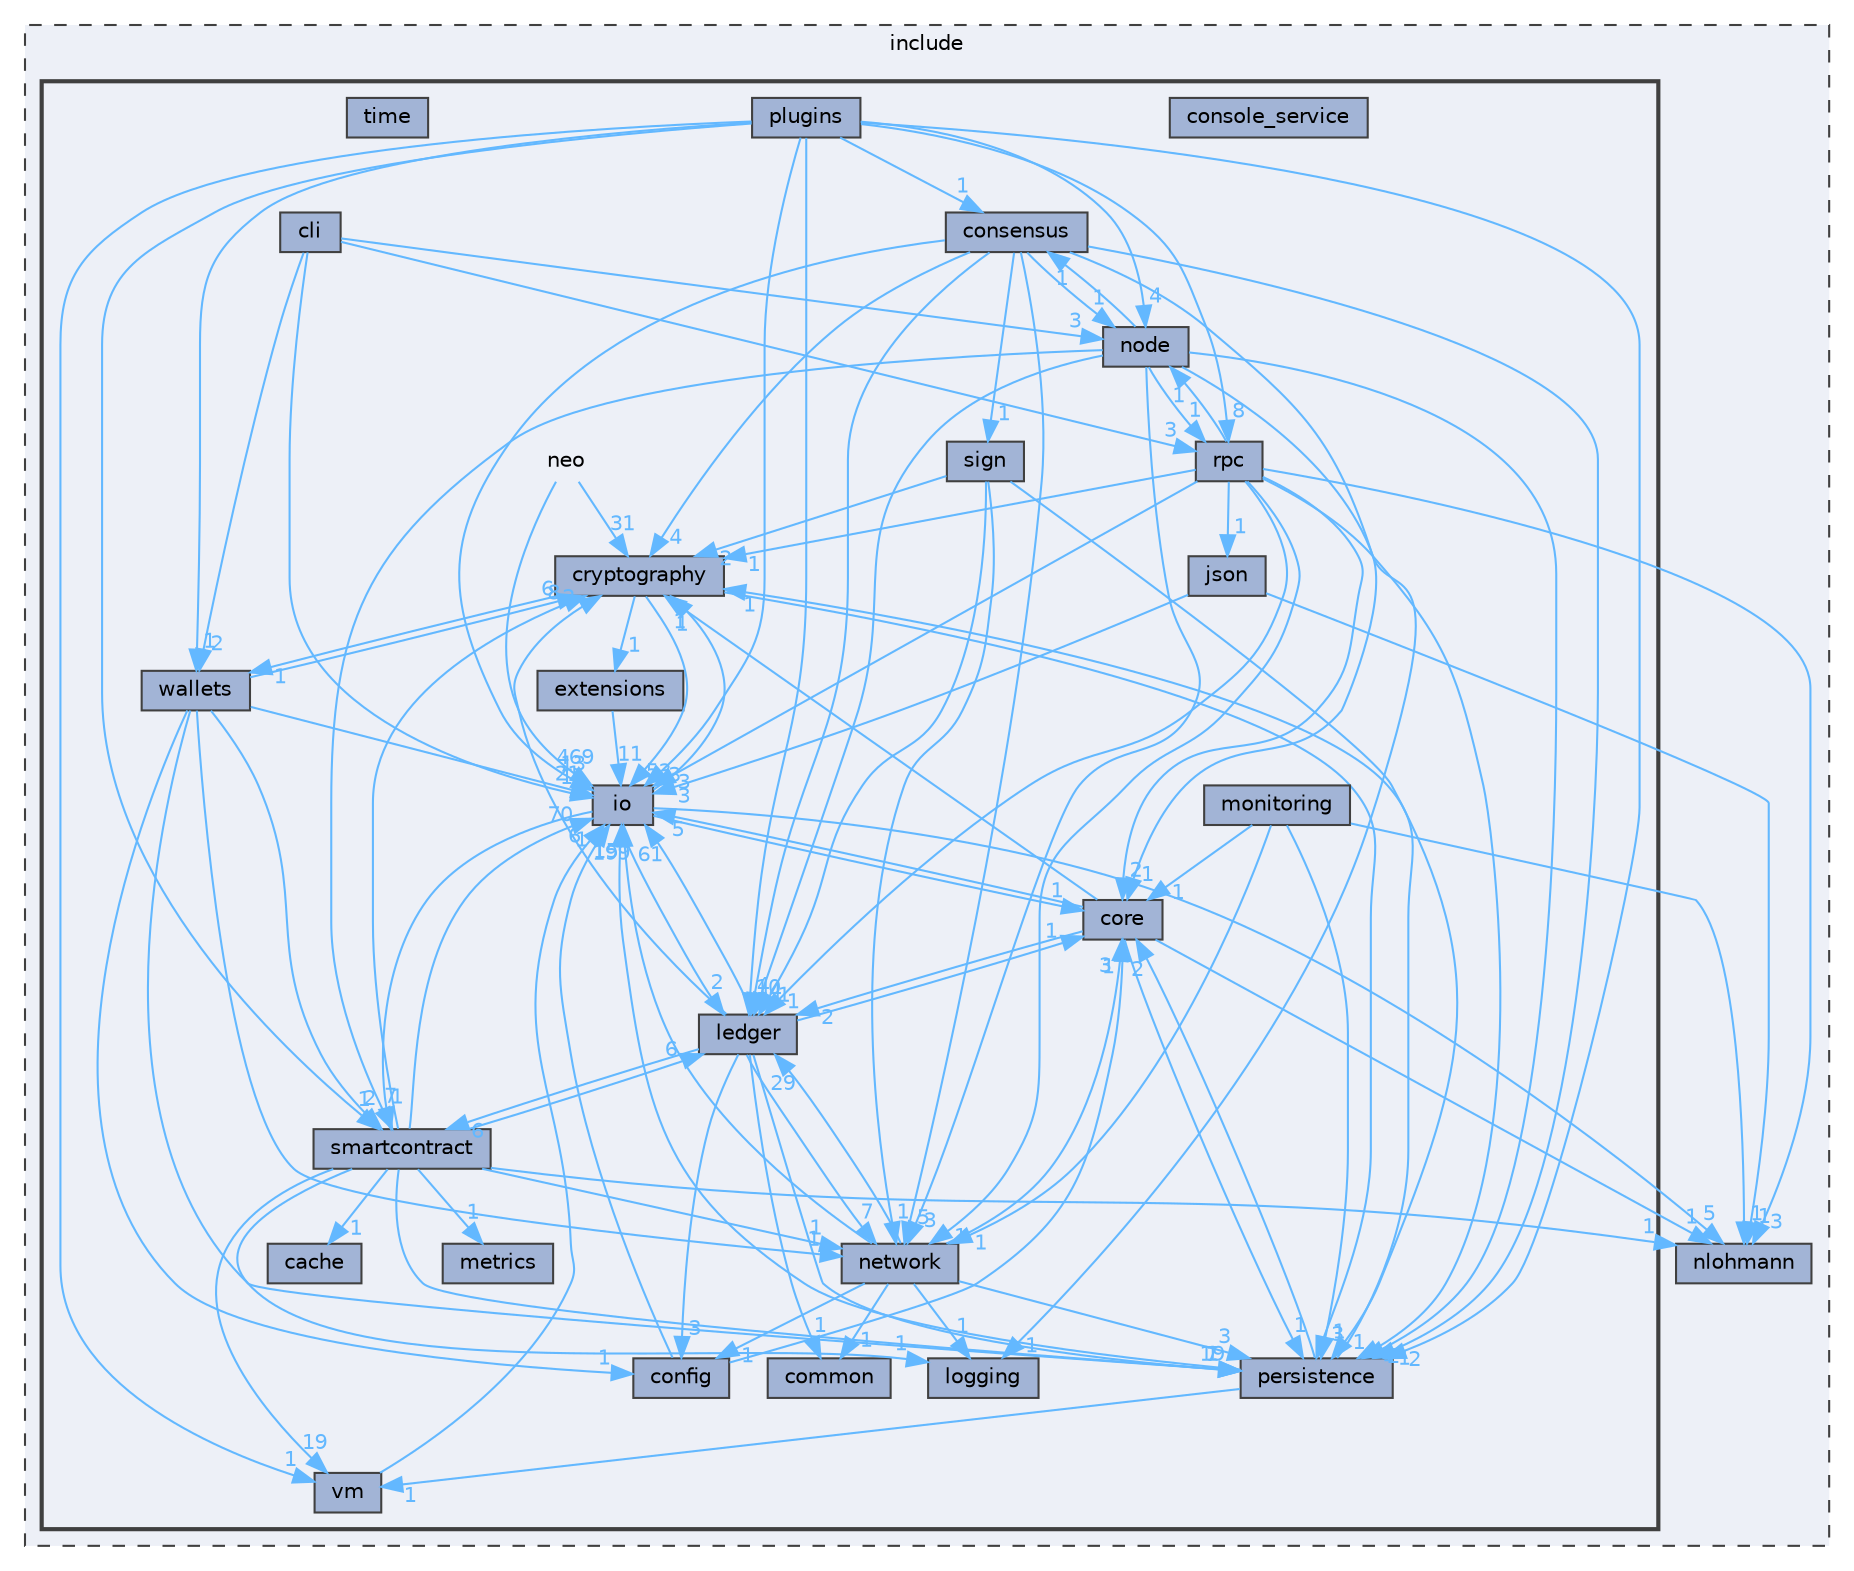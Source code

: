 digraph "include/neo"
{
 // LATEX_PDF_SIZE
  bgcolor="transparent";
  edge [fontname=Helvetica,fontsize=10,labelfontname=Helvetica,labelfontsize=10];
  node [fontname=Helvetica,fontsize=10,shape=box,height=0.2,width=0.4];
  compound=true
  subgraph clusterdir_d44c64559bbebec7f509842c48db8b23 {
    graph [ bgcolor="#edf0f7", pencolor="grey25", label="include", fontname=Helvetica,fontsize=10 style="filled,dashed", URL="dir_d44c64559bbebec7f509842c48db8b23.html",tooltip=""]
  dir_fa316d1ecd71465cbeab17f4208e6946 [label="nlohmann", fillcolor="#a2b4d6", color="grey25", style="filled", URL="dir_fa316d1ecd71465cbeab17f4208e6946.html",tooltip=""];
  subgraph clusterdir_8edea8149d7e00842ba8fdc4f4695c6b {
    graph [ bgcolor="#edf0f7", pencolor="grey25", label="", fontname=Helvetica,fontsize=10 style="filled,bold", URL="dir_8edea8149d7e00842ba8fdc4f4695c6b.html",tooltip=""]
    dir_8edea8149d7e00842ba8fdc4f4695c6b [shape=plaintext, label="neo"];
  dir_3ec327793683500a32dd84b2b76d3fe3 [label="cache", fillcolor="#a2b4d6", color="grey25", style="filled", URL="dir_3ec327793683500a32dd84b2b76d3fe3.html",tooltip=""];
  dir_0ffdde4be58806e7b1f8687555361a58 [label="cli", fillcolor="#a2b4d6", color="grey25", style="filled", URL="dir_0ffdde4be58806e7b1f8687555361a58.html",tooltip=""];
  dir_42158325fcaf772edac7fdf01d4e3bd7 [label="common", fillcolor="#a2b4d6", color="grey25", style="filled", URL="dir_42158325fcaf772edac7fdf01d4e3bd7.html",tooltip=""];
  dir_ab6adf0d2cf033aa28a1ee10625cf246 [label="config", fillcolor="#a2b4d6", color="grey25", style="filled", URL="dir_ab6adf0d2cf033aa28a1ee10625cf246.html",tooltip=""];
  dir_17f66877bc34a819ec0ab62842670111 [label="consensus", fillcolor="#a2b4d6", color="grey25", style="filled", URL="dir_17f66877bc34a819ec0ab62842670111.html",tooltip=""];
  dir_cdd2e2a2c6a9d7f120ed0cccd764700a [label="console_service", fillcolor="#a2b4d6", color="grey25", style="filled", URL="dir_cdd2e2a2c6a9d7f120ed0cccd764700a.html",tooltip=""];
  dir_7512adf86799035ca2a27394cfceeffe [label="core", fillcolor="#a2b4d6", color="grey25", style="filled", URL="dir_7512adf86799035ca2a27394cfceeffe.html",tooltip=""];
  dir_13a601a931e8adce0785ba6498e440f3 [label="cryptography", fillcolor="#a2b4d6", color="grey25", style="filled", URL="dir_13a601a931e8adce0785ba6498e440f3.html",tooltip=""];
  dir_5fa352355c9d668b8546abfac3ba6ecb [label="extensions", fillcolor="#a2b4d6", color="grey25", style="filled", URL="dir_5fa352355c9d668b8546abfac3ba6ecb.html",tooltip=""];
  dir_a46a28fba43bd7a324367dd633ce3fbb [label="io", fillcolor="#a2b4d6", color="grey25", style="filled", URL="dir_a46a28fba43bd7a324367dd633ce3fbb.html",tooltip=""];
  dir_d0e3148e3d9b1ece4eb84b3964ad411e [label="json", fillcolor="#a2b4d6", color="grey25", style="filled", URL="dir_d0e3148e3d9b1ece4eb84b3964ad411e.html",tooltip=""];
  dir_265785174721d141513467cd49f63251 [label="ledger", fillcolor="#a2b4d6", color="grey25", style="filled", URL="dir_265785174721d141513467cd49f63251.html",tooltip=""];
  dir_c05ada2e0bde29b000c32b6c7f65477e [label="logging", fillcolor="#a2b4d6", color="grey25", style="filled", URL="dir_c05ada2e0bde29b000c32b6c7f65477e.html",tooltip=""];
  dir_ad0d22e95fbc3eb42b88d4404e9b0810 [label="metrics", fillcolor="#a2b4d6", color="grey25", style="filled", URL="dir_ad0d22e95fbc3eb42b88d4404e9b0810.html",tooltip=""];
  dir_00f5f667de36e8161a14c41e91982324 [label="monitoring", fillcolor="#a2b4d6", color="grey25", style="filled", URL="dir_00f5f667de36e8161a14c41e91982324.html",tooltip=""];
  dir_70f7bc972b7ef8396e0400925c4092c0 [label="network", fillcolor="#a2b4d6", color="grey25", style="filled", URL="dir_70f7bc972b7ef8396e0400925c4092c0.html",tooltip=""];
  dir_6040a20259bcd1eadf9922f62828b8b8 [label="node", fillcolor="#a2b4d6", color="grey25", style="filled", URL="dir_6040a20259bcd1eadf9922f62828b8b8.html",tooltip=""];
  dir_37d8e5daf0ea5fe7c879fdd1c39eb55f [label="persistence", fillcolor="#a2b4d6", color="grey25", style="filled", URL="dir_37d8e5daf0ea5fe7c879fdd1c39eb55f.html",tooltip=""];
  dir_e6b1bb49b65928e1f5debe882fb55f90 [label="plugins", fillcolor="#a2b4d6", color="grey25", style="filled", URL="dir_e6b1bb49b65928e1f5debe882fb55f90.html",tooltip=""];
  dir_ad9fb0198c80435b3ef6758c4693691a [label="rpc", fillcolor="#a2b4d6", color="grey25", style="filled", URL="dir_ad9fb0198c80435b3ef6758c4693691a.html",tooltip=""];
  dir_649efbb0da7b963c067db656448dcfaf [label="sign", fillcolor="#a2b4d6", color="grey25", style="filled", URL="dir_649efbb0da7b963c067db656448dcfaf.html",tooltip=""];
  dir_1d072b0644af2f90e688c66b43067f89 [label="smartcontract", fillcolor="#a2b4d6", color="grey25", style="filled", URL="dir_1d072b0644af2f90e688c66b43067f89.html",tooltip=""];
  dir_aed73be155f128b227e4cce9e5ed9517 [label="time", fillcolor="#a2b4d6", color="grey25", style="filled", URL="dir_aed73be155f128b227e4cce9e5ed9517.html",tooltip=""];
  dir_16c01f464805871b0396c36eb2474401 [label="vm", fillcolor="#a2b4d6", color="grey25", style="filled", URL="dir_16c01f464805871b0396c36eb2474401.html",tooltip=""];
  dir_71a3caae203f875803ca2b4c19c35b2e [label="wallets", fillcolor="#a2b4d6", color="grey25", style="filled", URL="dir_71a3caae203f875803ca2b4c19c35b2e.html",tooltip=""];
  }
  }
  dir_8edea8149d7e00842ba8fdc4f4695c6b->dir_13a601a931e8adce0785ba6498e440f3 [headlabel="31", labeldistance=1.5 headhref="dir_000036_000012.html" href="dir_000036_000012.html" color="steelblue1" fontcolor="steelblue1"];
  dir_8edea8149d7e00842ba8fdc4f4695c6b->dir_a46a28fba43bd7a324367dd633ce3fbb [headlabel="469", labeldistance=1.5 headhref="dir_000036_000020.html" href="dir_000036_000020.html" color="steelblue1" fontcolor="steelblue1"];
  dir_0ffdde4be58806e7b1f8687555361a58->dir_6040a20259bcd1eadf9922f62828b8b8 [headlabel="3", labeldistance=1.5 headhref="dir_000002_000042.html" href="dir_000002_000042.html" color="steelblue1" fontcolor="steelblue1"];
  dir_0ffdde4be58806e7b1f8687555361a58->dir_71a3caae203f875803ca2b4c19c35b2e [headlabel="2", labeldistance=1.5 headhref="dir_000002_000064.html" href="dir_000002_000064.html" color="steelblue1" fontcolor="steelblue1"];
  dir_0ffdde4be58806e7b1f8687555361a58->dir_a46a28fba43bd7a324367dd633ce3fbb [headlabel="1", labeldistance=1.5 headhref="dir_000002_000020.html" href="dir_000002_000020.html" color="steelblue1" fontcolor="steelblue1"];
  dir_0ffdde4be58806e7b1f8687555361a58->dir_ad9fb0198c80435b3ef6758c4693691a [headlabel="3", labeldistance=1.5 headhref="dir_000002_000053.html" href="dir_000002_000053.html" color="steelblue1" fontcolor="steelblue1"];
  dir_ab6adf0d2cf033aa28a1ee10625cf246->dir_7512adf86799035ca2a27394cfceeffe [headlabel="1", labeldistance=1.5 headhref="dir_000005_000010.html" href="dir_000005_000010.html" color="steelblue1" fontcolor="steelblue1"];
  dir_ab6adf0d2cf033aa28a1ee10625cf246->dir_a46a28fba43bd7a324367dd633ce3fbb [headlabel="1", labeldistance=1.5 headhref="dir_000005_000020.html" href="dir_000005_000020.html" color="steelblue1" fontcolor="steelblue1"];
  dir_17f66877bc34a819ec0ab62842670111->dir_13a601a931e8adce0785ba6498e440f3 [headlabel="4", labeldistance=1.5 headhref="dir_000006_000012.html" href="dir_000006_000012.html" color="steelblue1" fontcolor="steelblue1"];
  dir_17f66877bc34a819ec0ab62842670111->dir_265785174721d141513467cd49f63251 [headlabel="10", labeldistance=1.5 headhref="dir_000006_000024.html" href="dir_000006_000024.html" color="steelblue1" fontcolor="steelblue1"];
  dir_17f66877bc34a819ec0ab62842670111->dir_37d8e5daf0ea5fe7c879fdd1c39eb55f [headlabel="1", labeldistance=1.5 headhref="dir_000006_000049.html" href="dir_000006_000049.html" color="steelblue1" fontcolor="steelblue1"];
  dir_17f66877bc34a819ec0ab62842670111->dir_6040a20259bcd1eadf9922f62828b8b8 [headlabel="1", labeldistance=1.5 headhref="dir_000006_000042.html" href="dir_000006_000042.html" color="steelblue1" fontcolor="steelblue1"];
  dir_17f66877bc34a819ec0ab62842670111->dir_649efbb0da7b963c067db656448dcfaf [headlabel="1", labeldistance=1.5 headhref="dir_000006_000055.html" href="dir_000006_000055.html" color="steelblue1" fontcolor="steelblue1"];
  dir_17f66877bc34a819ec0ab62842670111->dir_70f7bc972b7ef8396e0400925c4092c0 [headlabel="5", labeldistance=1.5 headhref="dir_000006_000039.html" href="dir_000006_000039.html" color="steelblue1" fontcolor="steelblue1"];
  dir_17f66877bc34a819ec0ab62842670111->dir_7512adf86799035ca2a27394cfceeffe [headlabel="1", labeldistance=1.5 headhref="dir_000006_000010.html" href="dir_000006_000010.html" color="steelblue1" fontcolor="steelblue1"];
  dir_17f66877bc34a819ec0ab62842670111->dir_a46a28fba43bd7a324367dd633ce3fbb [headlabel="13", labeldistance=1.5 headhref="dir_000006_000020.html" href="dir_000006_000020.html" color="steelblue1" fontcolor="steelblue1"];
  dir_7512adf86799035ca2a27394cfceeffe->dir_13a601a931e8adce0785ba6498e440f3 [headlabel="1", labeldistance=1.5 headhref="dir_000010_000012.html" href="dir_000010_000012.html" color="steelblue1" fontcolor="steelblue1"];
  dir_7512adf86799035ca2a27394cfceeffe->dir_265785174721d141513467cd49f63251 [headlabel="2", labeldistance=1.5 headhref="dir_000010_000024.html" href="dir_000010_000024.html" color="steelblue1" fontcolor="steelblue1"];
  dir_7512adf86799035ca2a27394cfceeffe->dir_37d8e5daf0ea5fe7c879fdd1c39eb55f [headlabel="1", labeldistance=1.5 headhref="dir_000010_000049.html" href="dir_000010_000049.html" color="steelblue1" fontcolor="steelblue1"];
  dir_7512adf86799035ca2a27394cfceeffe->dir_a46a28fba43bd7a324367dd633ce3fbb [headlabel="5", labeldistance=1.5 headhref="dir_000010_000020.html" href="dir_000010_000020.html" color="steelblue1" fontcolor="steelblue1"];
  dir_7512adf86799035ca2a27394cfceeffe->dir_fa316d1ecd71465cbeab17f4208e6946 [headlabel="1", labeldistance=1.5 headhref="dir_000010_000041.html" href="dir_000010_000041.html" color="steelblue1" fontcolor="steelblue1"];
  dir_13a601a931e8adce0785ba6498e440f3->dir_71a3caae203f875803ca2b4c19c35b2e [headlabel="1", labeldistance=1.5 headhref="dir_000012_000064.html" href="dir_000012_000064.html" color="steelblue1" fontcolor="steelblue1"];
  dir_13a601a931e8adce0785ba6498e440f3->dir_a46a28fba43bd7a324367dd633ce3fbb [headlabel="53", labeldistance=1.5 headhref="dir_000012_000020.html" href="dir_000012_000020.html" color="steelblue1" fontcolor="steelblue1"];
  dir_13a601a931e8adce0785ba6498e440f3->dir_5fa352355c9d668b8546abfac3ba6ecb [headlabel="1", labeldistance=1.5 headhref="dir_000012_000016.html" href="dir_000012_000016.html" color="steelblue1" fontcolor="steelblue1"];
  dir_13a601a931e8adce0785ba6498e440f3->dir_37d8e5daf0ea5fe7c879fdd1c39eb55f [headlabel="3", labeldistance=1.5 headhref="dir_000012_000049.html" href="dir_000012_000049.html" color="steelblue1" fontcolor="steelblue1"];
  dir_5fa352355c9d668b8546abfac3ba6ecb->dir_a46a28fba43bd7a324367dd633ce3fbb [headlabel="11", labeldistance=1.5 headhref="dir_000016_000020.html" href="dir_000016_000020.html" color="steelblue1" fontcolor="steelblue1"];
  dir_a46a28fba43bd7a324367dd633ce3fbb->dir_13a601a931e8adce0785ba6498e440f3 [headlabel="1", labeldistance=1.5 headhref="dir_000020_000012.html" href="dir_000020_000012.html" color="steelblue1" fontcolor="steelblue1"];
  dir_a46a28fba43bd7a324367dd633ce3fbb->dir_1d072b0644af2f90e688c66b43067f89 [headlabel="1", labeldistance=1.5 headhref="dir_000020_000056.html" href="dir_000020_000056.html" color="steelblue1" fontcolor="steelblue1"];
  dir_a46a28fba43bd7a324367dd633ce3fbb->dir_265785174721d141513467cd49f63251 [headlabel="2", labeldistance=1.5 headhref="dir_000020_000024.html" href="dir_000020_000024.html" color="steelblue1" fontcolor="steelblue1"];
  dir_a46a28fba43bd7a324367dd633ce3fbb->dir_7512adf86799035ca2a27394cfceeffe [headlabel="1", labeldistance=1.5 headhref="dir_000020_000010.html" href="dir_000020_000010.html" color="steelblue1" fontcolor="steelblue1"];
  dir_a46a28fba43bd7a324367dd633ce3fbb->dir_fa316d1ecd71465cbeab17f4208e6946 [headlabel="5", labeldistance=1.5 headhref="dir_000020_000041.html" href="dir_000020_000041.html" color="steelblue1" fontcolor="steelblue1"];
  dir_d0e3148e3d9b1ece4eb84b3964ad411e->dir_a46a28fba43bd7a324367dd633ce3fbb [headlabel="3", labeldistance=1.5 headhref="dir_000022_000020.html" href="dir_000022_000020.html" color="steelblue1" fontcolor="steelblue1"];
  dir_d0e3148e3d9b1ece4eb84b3964ad411e->dir_fa316d1ecd71465cbeab17f4208e6946 [headlabel="1", labeldistance=1.5 headhref="dir_000022_000041.html" href="dir_000022_000041.html" color="steelblue1" fontcolor="steelblue1"];
  dir_265785174721d141513467cd49f63251->dir_13a601a931e8adce0785ba6498e440f3 [headlabel="2", labeldistance=1.5 headhref="dir_000024_000012.html" href="dir_000024_000012.html" color="steelblue1" fontcolor="steelblue1"];
  dir_265785174721d141513467cd49f63251->dir_1d072b0644af2f90e688c66b43067f89 [headlabel="6", labeldistance=1.5 headhref="dir_000024_000056.html" href="dir_000024_000056.html" color="steelblue1" fontcolor="steelblue1"];
  dir_265785174721d141513467cd49f63251->dir_37d8e5daf0ea5fe7c879fdd1c39eb55f [headlabel="7", labeldistance=1.5 headhref="dir_000024_000049.html" href="dir_000024_000049.html" color="steelblue1" fontcolor="steelblue1"];
  dir_265785174721d141513467cd49f63251->dir_42158325fcaf772edac7fdf01d4e3bd7 [headlabel="1", labeldistance=1.5 headhref="dir_000024_000004.html" href="dir_000024_000004.html" color="steelblue1" fontcolor="steelblue1"];
  dir_265785174721d141513467cd49f63251->dir_70f7bc972b7ef8396e0400925c4092c0 [headlabel="7", labeldistance=1.5 headhref="dir_000024_000039.html" href="dir_000024_000039.html" color="steelblue1" fontcolor="steelblue1"];
  dir_265785174721d141513467cd49f63251->dir_7512adf86799035ca2a27394cfceeffe [headlabel="1", labeldistance=1.5 headhref="dir_000024_000010.html" href="dir_000024_000010.html" color="steelblue1" fontcolor="steelblue1"];
  dir_265785174721d141513467cd49f63251->dir_a46a28fba43bd7a324367dd633ce3fbb [headlabel="61", labeldistance=1.5 headhref="dir_000024_000020.html" href="dir_000024_000020.html" color="steelblue1" fontcolor="steelblue1"];
  dir_265785174721d141513467cd49f63251->dir_ab6adf0d2cf033aa28a1ee10625cf246 [headlabel="3", labeldistance=1.5 headhref="dir_000024_000005.html" href="dir_000024_000005.html" color="steelblue1" fontcolor="steelblue1"];
  dir_00f5f667de36e8161a14c41e91982324->dir_37d8e5daf0ea5fe7c879fdd1c39eb55f [headlabel="1", labeldistance=1.5 headhref="dir_000031_000049.html" href="dir_000031_000049.html" color="steelblue1" fontcolor="steelblue1"];
  dir_00f5f667de36e8161a14c41e91982324->dir_70f7bc972b7ef8396e0400925c4092c0 [headlabel="1", labeldistance=1.5 headhref="dir_000031_000039.html" href="dir_000031_000039.html" color="steelblue1" fontcolor="steelblue1"];
  dir_00f5f667de36e8161a14c41e91982324->dir_7512adf86799035ca2a27394cfceeffe [headlabel="1", labeldistance=1.5 headhref="dir_000031_000010.html" href="dir_000031_000010.html" color="steelblue1" fontcolor="steelblue1"];
  dir_00f5f667de36e8161a14c41e91982324->dir_fa316d1ecd71465cbeab17f4208e6946 [headlabel="1", labeldistance=1.5 headhref="dir_000031_000041.html" href="dir_000031_000041.html" color="steelblue1" fontcolor="steelblue1"];
  dir_70f7bc972b7ef8396e0400925c4092c0->dir_a46a28fba43bd7a324367dd633ce3fbb [headlabel="199", labeldistance=1.5 headhref="dir_000039_000020.html" href="dir_000039_000020.html" color="steelblue1" fontcolor="steelblue1"];
  dir_70f7bc972b7ef8396e0400925c4092c0->dir_c05ada2e0bde29b000c32b6c7f65477e [headlabel="1", labeldistance=1.5 headhref="dir_000039_000026.html" href="dir_000039_000026.html" color="steelblue1" fontcolor="steelblue1"];
  dir_70f7bc972b7ef8396e0400925c4092c0->dir_265785174721d141513467cd49f63251 [headlabel="29", labeldistance=1.5 headhref="dir_000039_000024.html" href="dir_000039_000024.html" color="steelblue1" fontcolor="steelblue1"];
  dir_70f7bc972b7ef8396e0400925c4092c0->dir_7512adf86799035ca2a27394cfceeffe [headlabel="3", labeldistance=1.5 headhref="dir_000039_000010.html" href="dir_000039_000010.html" color="steelblue1" fontcolor="steelblue1"];
  dir_70f7bc972b7ef8396e0400925c4092c0->dir_37d8e5daf0ea5fe7c879fdd1c39eb55f [headlabel="3", labeldistance=1.5 headhref="dir_000039_000049.html" href="dir_000039_000049.html" color="steelblue1" fontcolor="steelblue1"];
  dir_70f7bc972b7ef8396e0400925c4092c0->dir_ab6adf0d2cf033aa28a1ee10625cf246 [headlabel="1", labeldistance=1.5 headhref="dir_000039_000005.html" href="dir_000039_000005.html" color="steelblue1" fontcolor="steelblue1"];
  dir_70f7bc972b7ef8396e0400925c4092c0->dir_42158325fcaf772edac7fdf01d4e3bd7 [headlabel="1", labeldistance=1.5 headhref="dir_000039_000004.html" href="dir_000039_000004.html" color="steelblue1" fontcolor="steelblue1"];
  dir_6040a20259bcd1eadf9922f62828b8b8->dir_17f66877bc34a819ec0ab62842670111 [headlabel="1", labeldistance=1.5 headhref="dir_000042_000006.html" href="dir_000042_000006.html" color="steelblue1" fontcolor="steelblue1"];
  dir_6040a20259bcd1eadf9922f62828b8b8->dir_1d072b0644af2f90e688c66b43067f89 [headlabel="7", labeldistance=1.5 headhref="dir_000042_000056.html" href="dir_000042_000056.html" color="steelblue1" fontcolor="steelblue1"];
  dir_6040a20259bcd1eadf9922f62828b8b8->dir_265785174721d141513467cd49f63251 [headlabel="4", labeldistance=1.5 headhref="dir_000042_000024.html" href="dir_000042_000024.html" color="steelblue1" fontcolor="steelblue1"];
  dir_6040a20259bcd1eadf9922f62828b8b8->dir_37d8e5daf0ea5fe7c879fdd1c39eb55f [headlabel="2", labeldistance=1.5 headhref="dir_000042_000049.html" href="dir_000042_000049.html" color="steelblue1" fontcolor="steelblue1"];
  dir_6040a20259bcd1eadf9922f62828b8b8->dir_70f7bc972b7ef8396e0400925c4092c0 [headlabel="3", labeldistance=1.5 headhref="dir_000042_000039.html" href="dir_000042_000039.html" color="steelblue1" fontcolor="steelblue1"];
  dir_6040a20259bcd1eadf9922f62828b8b8->dir_ad9fb0198c80435b3ef6758c4693691a [headlabel="1", labeldistance=1.5 headhref="dir_000042_000053.html" href="dir_000042_000053.html" color="steelblue1" fontcolor="steelblue1"];
  dir_6040a20259bcd1eadf9922f62828b8b8->dir_c05ada2e0bde29b000c32b6c7f65477e [headlabel="1", labeldistance=1.5 headhref="dir_000042_000026.html" href="dir_000042_000026.html" color="steelblue1" fontcolor="steelblue1"];
  dir_37d8e5daf0ea5fe7c879fdd1c39eb55f->dir_13a601a931e8adce0785ba6498e440f3 [headlabel="1", labeldistance=1.5 headhref="dir_000049_000012.html" href="dir_000049_000012.html" color="steelblue1" fontcolor="steelblue1"];
  dir_37d8e5daf0ea5fe7c879fdd1c39eb55f->dir_16c01f464805871b0396c36eb2474401 [headlabel="1", labeldistance=1.5 headhref="dir_000049_000062.html" href="dir_000049_000062.html" color="steelblue1" fontcolor="steelblue1"];
  dir_37d8e5daf0ea5fe7c879fdd1c39eb55f->dir_7512adf86799035ca2a27394cfceeffe [headlabel="2", labeldistance=1.5 headhref="dir_000049_000010.html" href="dir_000049_000010.html" color="steelblue1" fontcolor="steelblue1"];
  dir_37d8e5daf0ea5fe7c879fdd1c39eb55f->dir_a46a28fba43bd7a324367dd633ce3fbb [headlabel="15", labeldistance=1.5 headhref="dir_000049_000020.html" href="dir_000049_000020.html" color="steelblue1" fontcolor="steelblue1"];
  dir_e6b1bb49b65928e1f5debe882fb55f90->dir_16c01f464805871b0396c36eb2474401 [headlabel="1", labeldistance=1.5 headhref="dir_000051_000062.html" href="dir_000051_000062.html" color="steelblue1" fontcolor="steelblue1"];
  dir_e6b1bb49b65928e1f5debe882fb55f90->dir_17f66877bc34a819ec0ab62842670111 [headlabel="1", labeldistance=1.5 headhref="dir_000051_000006.html" href="dir_000051_000006.html" color="steelblue1" fontcolor="steelblue1"];
  dir_e6b1bb49b65928e1f5debe882fb55f90->dir_1d072b0644af2f90e688c66b43067f89 [headlabel="1", labeldistance=1.5 headhref="dir_000051_000056.html" href="dir_000051_000056.html" color="steelblue1" fontcolor="steelblue1"];
  dir_e6b1bb49b65928e1f5debe882fb55f90->dir_265785174721d141513467cd49f63251 [headlabel="4", labeldistance=1.5 headhref="dir_000051_000024.html" href="dir_000051_000024.html" color="steelblue1" fontcolor="steelblue1"];
  dir_e6b1bb49b65928e1f5debe882fb55f90->dir_37d8e5daf0ea5fe7c879fdd1c39eb55f [headlabel="2", labeldistance=1.5 headhref="dir_000051_000049.html" href="dir_000051_000049.html" color="steelblue1" fontcolor="steelblue1"];
  dir_e6b1bb49b65928e1f5debe882fb55f90->dir_6040a20259bcd1eadf9922f62828b8b8 [headlabel="4", labeldistance=1.5 headhref="dir_000051_000042.html" href="dir_000051_000042.html" color="steelblue1" fontcolor="steelblue1"];
  dir_e6b1bb49b65928e1f5debe882fb55f90->dir_71a3caae203f875803ca2b4c19c35b2e [headlabel="1", labeldistance=1.5 headhref="dir_000051_000064.html" href="dir_000051_000064.html" color="steelblue1" fontcolor="steelblue1"];
  dir_e6b1bb49b65928e1f5debe882fb55f90->dir_a46a28fba43bd7a324367dd633ce3fbb [headlabel="3", labeldistance=1.5 headhref="dir_000051_000020.html" href="dir_000051_000020.html" color="steelblue1" fontcolor="steelblue1"];
  dir_e6b1bb49b65928e1f5debe882fb55f90->dir_ad9fb0198c80435b3ef6758c4693691a [headlabel="8", labeldistance=1.5 headhref="dir_000051_000053.html" href="dir_000051_000053.html" color="steelblue1" fontcolor="steelblue1"];
  dir_ad9fb0198c80435b3ef6758c4693691a->dir_13a601a931e8adce0785ba6498e440f3 [headlabel="1", labeldistance=1.5 headhref="dir_000053_000012.html" href="dir_000053_000012.html" color="steelblue1" fontcolor="steelblue1"];
  dir_ad9fb0198c80435b3ef6758c4693691a->dir_265785174721d141513467cd49f63251 [headlabel="1", labeldistance=1.5 headhref="dir_000053_000024.html" href="dir_000053_000024.html" color="steelblue1" fontcolor="steelblue1"];
  dir_ad9fb0198c80435b3ef6758c4693691a->dir_37d8e5daf0ea5fe7c879fdd1c39eb55f [headlabel="1", labeldistance=1.5 headhref="dir_000053_000049.html" href="dir_000053_000049.html" color="steelblue1" fontcolor="steelblue1"];
  dir_ad9fb0198c80435b3ef6758c4693691a->dir_6040a20259bcd1eadf9922f62828b8b8 [headlabel="1", labeldistance=1.5 headhref="dir_000053_000042.html" href="dir_000053_000042.html" color="steelblue1" fontcolor="steelblue1"];
  dir_ad9fb0198c80435b3ef6758c4693691a->dir_70f7bc972b7ef8396e0400925c4092c0 [headlabel="1", labeldistance=1.5 headhref="dir_000053_000039.html" href="dir_000053_000039.html" color="steelblue1" fontcolor="steelblue1"];
  dir_ad9fb0198c80435b3ef6758c4693691a->dir_7512adf86799035ca2a27394cfceeffe [headlabel="2", labeldistance=1.5 headhref="dir_000053_000010.html" href="dir_000053_000010.html" color="steelblue1" fontcolor="steelblue1"];
  dir_ad9fb0198c80435b3ef6758c4693691a->dir_a46a28fba43bd7a324367dd633ce3fbb [headlabel="3", labeldistance=1.5 headhref="dir_000053_000020.html" href="dir_000053_000020.html" color="steelblue1" fontcolor="steelblue1"];
  dir_ad9fb0198c80435b3ef6758c4693691a->dir_d0e3148e3d9b1ece4eb84b3964ad411e [headlabel="1", labeldistance=1.5 headhref="dir_000053_000022.html" href="dir_000053_000022.html" color="steelblue1" fontcolor="steelblue1"];
  dir_ad9fb0198c80435b3ef6758c4693691a->dir_fa316d1ecd71465cbeab17f4208e6946 [headlabel="3", labeldistance=1.5 headhref="dir_000053_000041.html" href="dir_000053_000041.html" color="steelblue1" fontcolor="steelblue1"];
  dir_649efbb0da7b963c067db656448dcfaf->dir_13a601a931e8adce0785ba6498e440f3 [headlabel="2", labeldistance=1.5 headhref="dir_000055_000012.html" href="dir_000055_000012.html" color="steelblue1" fontcolor="steelblue1"];
  dir_649efbb0da7b963c067db656448dcfaf->dir_265785174721d141513467cd49f63251 [headlabel="1", labeldistance=1.5 headhref="dir_000055_000024.html" href="dir_000055_000024.html" color="steelblue1" fontcolor="steelblue1"];
  dir_649efbb0da7b963c067db656448dcfaf->dir_37d8e5daf0ea5fe7c879fdd1c39eb55f [headlabel="1", labeldistance=1.5 headhref="dir_000055_000049.html" href="dir_000055_000049.html" color="steelblue1" fontcolor="steelblue1"];
  dir_649efbb0da7b963c067db656448dcfaf->dir_70f7bc972b7ef8396e0400925c4092c0 [headlabel="1", labeldistance=1.5 headhref="dir_000055_000039.html" href="dir_000055_000039.html" color="steelblue1" fontcolor="steelblue1"];
  dir_1d072b0644af2f90e688c66b43067f89->dir_13a601a931e8adce0785ba6498e440f3 [headlabel="8", labeldistance=1.5 headhref="dir_000056_000012.html" href="dir_000056_000012.html" color="steelblue1" fontcolor="steelblue1"];
  dir_1d072b0644af2f90e688c66b43067f89->dir_16c01f464805871b0396c36eb2474401 [headlabel="19", labeldistance=1.5 headhref="dir_000056_000062.html" href="dir_000056_000062.html" color="steelblue1" fontcolor="steelblue1"];
  dir_1d072b0644af2f90e688c66b43067f89->dir_265785174721d141513467cd49f63251 [headlabel="6", labeldistance=1.5 headhref="dir_000056_000024.html" href="dir_000056_000024.html" color="steelblue1" fontcolor="steelblue1"];
  dir_1d072b0644af2f90e688c66b43067f89->dir_37d8e5daf0ea5fe7c879fdd1c39eb55f [headlabel="19", labeldistance=1.5 headhref="dir_000056_000049.html" href="dir_000056_000049.html" color="steelblue1" fontcolor="steelblue1"];
  dir_1d072b0644af2f90e688c66b43067f89->dir_3ec327793683500a32dd84b2b76d3fe3 [headlabel="1", labeldistance=1.5 headhref="dir_000056_000000.html" href="dir_000056_000000.html" color="steelblue1" fontcolor="steelblue1"];
  dir_1d072b0644af2f90e688c66b43067f89->dir_70f7bc972b7ef8396e0400925c4092c0 [headlabel="1", labeldistance=1.5 headhref="dir_000056_000039.html" href="dir_000056_000039.html" color="steelblue1" fontcolor="steelblue1"];
  dir_1d072b0644af2f90e688c66b43067f89->dir_a46a28fba43bd7a324367dd633ce3fbb [headlabel="70", labeldistance=1.5 headhref="dir_000056_000020.html" href="dir_000056_000020.html" color="steelblue1" fontcolor="steelblue1"];
  dir_1d072b0644af2f90e688c66b43067f89->dir_ad0d22e95fbc3eb42b88d4404e9b0810 [headlabel="1", labeldistance=1.5 headhref="dir_000056_000030.html" href="dir_000056_000030.html" color="steelblue1" fontcolor="steelblue1"];
  dir_1d072b0644af2f90e688c66b43067f89->dir_c05ada2e0bde29b000c32b6c7f65477e [headlabel="1", labeldistance=1.5 headhref="dir_000056_000026.html" href="dir_000056_000026.html" color="steelblue1" fontcolor="steelblue1"];
  dir_1d072b0644af2f90e688c66b43067f89->dir_fa316d1ecd71465cbeab17f4208e6946 [headlabel="1", labeldistance=1.5 headhref="dir_000056_000041.html" href="dir_000056_000041.html" color="steelblue1" fontcolor="steelblue1"];
  dir_16c01f464805871b0396c36eb2474401->dir_a46a28fba43bd7a324367dd633ce3fbb [headlabel="6", labeldistance=1.5 headhref="dir_000062_000020.html" href="dir_000062_000020.html" color="steelblue1" fontcolor="steelblue1"];
  dir_71a3caae203f875803ca2b4c19c35b2e->dir_13a601a931e8adce0785ba6498e440f3 [headlabel="6", labeldistance=1.5 headhref="dir_000064_000012.html" href="dir_000064_000012.html" color="steelblue1" fontcolor="steelblue1"];
  dir_71a3caae203f875803ca2b4c19c35b2e->dir_1d072b0644af2f90e688c66b43067f89 [headlabel="2", labeldistance=1.5 headhref="dir_000064_000056.html" href="dir_000064_000056.html" color="steelblue1" fontcolor="steelblue1"];
  dir_71a3caae203f875803ca2b4c19c35b2e->dir_37d8e5daf0ea5fe7c879fdd1c39eb55f [headlabel="1", labeldistance=1.5 headhref="dir_000064_000049.html" href="dir_000064_000049.html" color="steelblue1" fontcolor="steelblue1"];
  dir_71a3caae203f875803ca2b4c19c35b2e->dir_70f7bc972b7ef8396e0400925c4092c0 [headlabel="1", labeldistance=1.5 headhref="dir_000064_000039.html" href="dir_000064_000039.html" color="steelblue1" fontcolor="steelblue1"];
  dir_71a3caae203f875803ca2b4c19c35b2e->dir_a46a28fba43bd7a324367dd633ce3fbb [headlabel="21", labeldistance=1.5 headhref="dir_000064_000020.html" href="dir_000064_000020.html" color="steelblue1" fontcolor="steelblue1"];
  dir_71a3caae203f875803ca2b4c19c35b2e->dir_ab6adf0d2cf033aa28a1ee10625cf246 [headlabel="1", labeldistance=1.5 headhref="dir_000064_000005.html" href="dir_000064_000005.html" color="steelblue1" fontcolor="steelblue1"];
}
